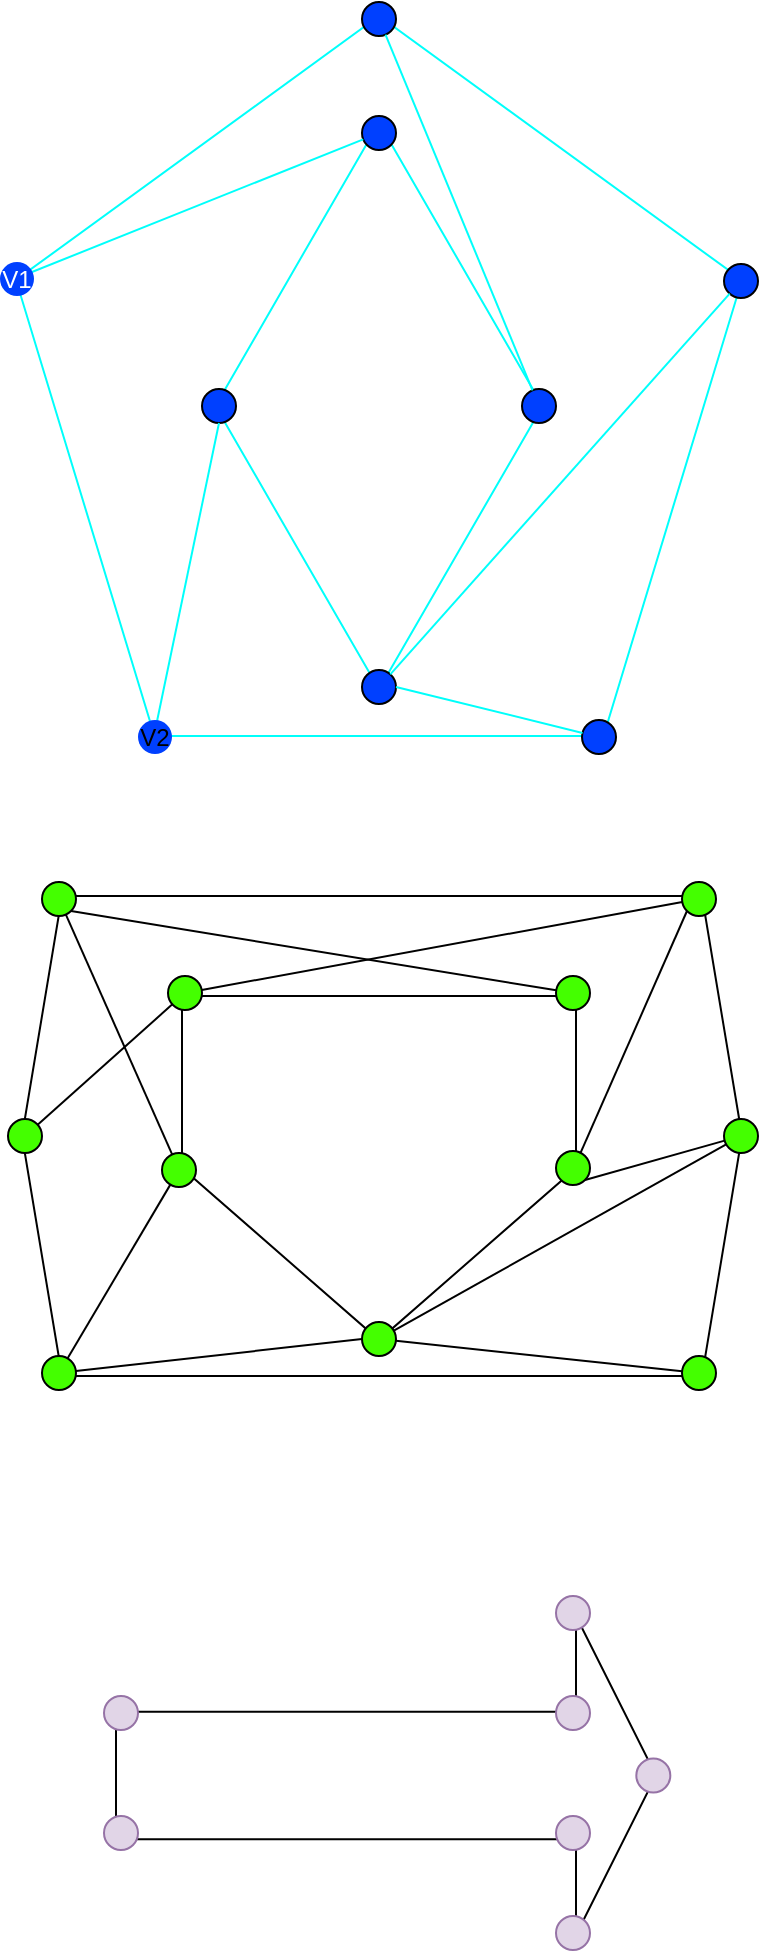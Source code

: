 <mxfile version="21.1.7" type="github">
  <diagram name="Page-1" id="YPntTSr8ZNqFE-mm75Fx">
    <mxGraphModel dx="1392" dy="313" grid="1" gridSize="10" guides="1" tooltips="1" connect="1" arrows="1" fold="1" page="1" pageScale="1" pageWidth="850" pageHeight="1100" math="0" shadow="0">
      <root>
        <mxCell id="0" />
        <mxCell id="1" parent="0" />
        <mxCell id="99zHLcygiuPHGJLUHT96-150" value="" style="whiteSpace=wrap;html=1;shape=mxgraph.basic.pentagon;strokeColor=#00fffb;" vertex="1" parent="1">
          <mxGeometry x="-803" y="80" width="363" height="360" as="geometry" />
        </mxCell>
        <mxCell id="99zHLcygiuPHGJLUHT96-151" value="" style="shape=hexagon;perimeter=hexagonPerimeter2;whiteSpace=wrap;html=1;fixedSize=1;" vertex="1" parent="1">
          <mxGeometry x="-800" y="520" width="360" height="240" as="geometry" />
        </mxCell>
        <mxCell id="99zHLcygiuPHGJLUHT96-155" value="" style="html=1;whiteSpace=wrap;aspect=fixed;shape=isoRectangle;rotation=90;strokeColor=#00fffb;" vertex="1" parent="1">
          <mxGeometry x="-763.17" y="190" width="283.33" height="170" as="geometry" />
        </mxCell>
        <mxCell id="99zHLcygiuPHGJLUHT96-158" value="" style="ellipse;whiteSpace=wrap;html=1;aspect=fixed;fillColor=#0040ff;" vertex="1" parent="1">
          <mxGeometry x="-520" y="432" width="17" height="17" as="geometry" />
        </mxCell>
        <mxCell id="99zHLcygiuPHGJLUHT96-160" value="" style="ellipse;whiteSpace=wrap;html=1;aspect=fixed;fillColor=#0040ff;" vertex="1" parent="1">
          <mxGeometry x="-630" y="130" width="17" height="17" as="geometry" />
        </mxCell>
        <mxCell id="99zHLcygiuPHGJLUHT96-161" value="" style="ellipse;whiteSpace=wrap;html=1;aspect=fixed;fillColor=#0040ff;" vertex="1" parent="1">
          <mxGeometry x="-710" y="266.5" width="17" height="17" as="geometry" />
        </mxCell>
        <mxCell id="99zHLcygiuPHGJLUHT96-163" value="" style="ellipse;whiteSpace=wrap;html=1;aspect=fixed;fillColor=#0040ff;" vertex="1" parent="1">
          <mxGeometry x="-630" y="407" width="17" height="17" as="geometry" />
        </mxCell>
        <mxCell id="99zHLcygiuPHGJLUHT96-165" value="" style="ellipse;whiteSpace=wrap;html=1;aspect=fixed;fillColor=#0040ff;" vertex="1" parent="1">
          <mxGeometry x="-449" y="204" width="17" height="17" as="geometry" />
        </mxCell>
        <mxCell id="99zHLcygiuPHGJLUHT96-166" value="" style="ellipse;whiteSpace=wrap;html=1;aspect=fixed;fillColor=#0040ff;" vertex="1" parent="1">
          <mxGeometry x="-630" y="73" width="17" height="17" as="geometry" />
        </mxCell>
        <mxCell id="99zHLcygiuPHGJLUHT96-167" value="" style="endArrow=none;html=1;rounded=0;exitX=0.19;exitY=1;exitDx=0;exitDy=0;exitPerimeter=0;entryX=0.5;entryY=1;entryDx=0;entryDy=0;strokeColor=#00fffb;" edge="1" parent="1" source="99zHLcygiuPHGJLUHT96-150" target="99zHLcygiuPHGJLUHT96-161">
          <mxGeometry relative="1" as="geometry">
            <mxPoint x="-730" y="310" as="sourcePoint" />
            <mxPoint x="-570" y="310" as="targetPoint" />
          </mxGeometry>
        </mxCell>
        <mxCell id="99zHLcygiuPHGJLUHT96-159" value="V2" style="ellipse;whiteSpace=wrap;html=1;aspect=fixed;fillColor=#0040ff;strokeColor=none;" vertex="1" parent="1">
          <mxGeometry x="-742" y="432" width="17" height="17" as="geometry" />
        </mxCell>
        <mxCell id="99zHLcygiuPHGJLUHT96-168" value="" style="endArrow=none;html=1;rounded=0;exitX=1;exitY=0.5;exitDx=0;exitDy=0;strokeColor=#00fffb;" edge="1" parent="1" source="99zHLcygiuPHGJLUHT96-163" target="99zHLcygiuPHGJLUHT96-158">
          <mxGeometry relative="1" as="geometry">
            <mxPoint x="-680" y="380" as="sourcePoint" />
            <mxPoint x="-520" y="380" as="targetPoint" />
          </mxGeometry>
        </mxCell>
        <mxCell id="99zHLcygiuPHGJLUHT96-169" value="" style="endArrow=none;html=1;rounded=0;strokeColor=#00fffb;" edge="1" parent="1" source="99zHLcygiuPHGJLUHT96-160">
          <mxGeometry relative="1" as="geometry">
            <mxPoint x="-720" y="320" as="sourcePoint" />
            <mxPoint x="-800" y="210" as="targetPoint" />
          </mxGeometry>
        </mxCell>
        <mxCell id="99zHLcygiuPHGJLUHT96-170" value="" style="endArrow=none;html=1;rounded=0;strokeColor=#00fffb;" edge="1" parent="1" source="99zHLcygiuPHGJLUHT96-163" target="99zHLcygiuPHGJLUHT96-165">
          <mxGeometry relative="1" as="geometry">
            <mxPoint x="-609" y="212.16" as="sourcePoint" />
            <mxPoint x="-449" y="212.16" as="targetPoint" />
          </mxGeometry>
        </mxCell>
        <mxCell id="99zHLcygiuPHGJLUHT96-162" value="" style="ellipse;whiteSpace=wrap;html=1;aspect=fixed;fillColor=#0040ff;" vertex="1" parent="1">
          <mxGeometry x="-550" y="266.5" width="17" height="17" as="geometry" />
        </mxCell>
        <mxCell id="99zHLcygiuPHGJLUHT96-156" value="&lt;font color=&quot;#ffffff&quot;&gt;V1&lt;/font&gt;" style="ellipse;whiteSpace=wrap;html=1;aspect=fixed;fillColor=#0040ff;strokeColor=none;" vertex="1" parent="1">
          <mxGeometry x="-811" y="203" width="17" height="17" as="geometry" />
        </mxCell>
        <mxCell id="99zHLcygiuPHGJLUHT96-172" value="" style="endArrow=none;html=1;rounded=0;strokeColor=#00fffb;" edge="1" parent="1" source="99zHLcygiuPHGJLUHT96-162" target="99zHLcygiuPHGJLUHT96-166">
          <mxGeometry relative="1" as="geometry">
            <mxPoint x="-860" y="260" as="sourcePoint" />
            <mxPoint x="-700" y="260" as="targetPoint" />
          </mxGeometry>
        </mxCell>
        <mxCell id="99zHLcygiuPHGJLUHT96-173" value="" style="verticalLabelPosition=bottom;verticalAlign=top;html=1;shape=offPageConnector;rounded=0;size=0.5;" vertex="1" parent="1">
          <mxGeometry x="-720" y="570" width="197" height="172.05" as="geometry" />
        </mxCell>
        <mxCell id="99zHLcygiuPHGJLUHT96-177" value="" style="ellipse;whiteSpace=wrap;html=1;aspect=fixed;fillColor=#44ff00;" vertex="1" parent="1">
          <mxGeometry x="-790" y="513" width="17" height="17" as="geometry" />
        </mxCell>
        <mxCell id="99zHLcygiuPHGJLUHT96-178" value="" style="ellipse;whiteSpace=wrap;html=1;aspect=fixed;fillColor=#44ff00;" vertex="1" parent="1">
          <mxGeometry x="-807" y="631.5" width="17" height="17" as="geometry" />
        </mxCell>
        <mxCell id="99zHLcygiuPHGJLUHT96-179" value="" style="ellipse;whiteSpace=wrap;html=1;aspect=fixed;fillColor=#44ff00;" vertex="1" parent="1">
          <mxGeometry x="-790" y="750" width="17" height="17" as="geometry" />
        </mxCell>
        <mxCell id="99zHLcygiuPHGJLUHT96-180" value="" style="ellipse;whiteSpace=wrap;html=1;aspect=fixed;fillColor=#44ff00;" vertex="1" parent="1">
          <mxGeometry x="-470" y="513" width="17" height="17" as="geometry" />
        </mxCell>
        <mxCell id="99zHLcygiuPHGJLUHT96-181" value="" style="ellipse;whiteSpace=wrap;html=1;aspect=fixed;fillColor=#44ff00;" vertex="1" parent="1">
          <mxGeometry x="-470" y="750" width="17" height="17" as="geometry" />
        </mxCell>
        <mxCell id="99zHLcygiuPHGJLUHT96-182" value="" style="ellipse;whiteSpace=wrap;html=1;aspect=fixed;fillColor=#44ff00;" vertex="1" parent="1">
          <mxGeometry x="-449" y="631.5" width="17" height="17" as="geometry" />
        </mxCell>
        <mxCell id="99zHLcygiuPHGJLUHT96-183" value="" style="ellipse;whiteSpace=wrap;html=1;aspect=fixed;fillColor=#44ff00;" vertex="1" parent="1">
          <mxGeometry x="-727" y="560" width="17" height="17" as="geometry" />
        </mxCell>
        <mxCell id="99zHLcygiuPHGJLUHT96-184" value="" style="ellipse;whiteSpace=wrap;html=1;aspect=fixed;fillColor=#44ff00;" vertex="1" parent="1">
          <mxGeometry x="-730" y="648.5" width="17" height="17" as="geometry" />
        </mxCell>
        <mxCell id="99zHLcygiuPHGJLUHT96-185" value="" style="ellipse;whiteSpace=wrap;html=1;aspect=fixed;fillColor=#44ff00;" vertex="1" parent="1">
          <mxGeometry x="-630" y="733" width="17" height="17" as="geometry" />
        </mxCell>
        <mxCell id="99zHLcygiuPHGJLUHT96-187" value="" style="ellipse;whiteSpace=wrap;html=1;aspect=fixed;fillColor=#44ff00;" vertex="1" parent="1">
          <mxGeometry x="-533" y="560" width="17" height="17" as="geometry" />
        </mxCell>
        <mxCell id="99zHLcygiuPHGJLUHT96-188" value="" style="ellipse;whiteSpace=wrap;html=1;aspect=fixed;fillColor=#44ff00;" vertex="1" parent="1">
          <mxGeometry x="-533" y="647.52" width="17" height="17" as="geometry" />
        </mxCell>
        <mxCell id="99zHLcygiuPHGJLUHT96-189" value="" style="endArrow=none;html=1;rounded=0;" edge="1" parent="1" source="99zHLcygiuPHGJLUHT96-177" target="99zHLcygiuPHGJLUHT96-184">
          <mxGeometry relative="1" as="geometry">
            <mxPoint x="-730" y="640" as="sourcePoint" />
            <mxPoint x="-570" y="640" as="targetPoint" />
          </mxGeometry>
        </mxCell>
        <mxCell id="99zHLcygiuPHGJLUHT96-192" value="" style="endArrow=none;html=1;rounded=0;" edge="1" parent="1" source="99zHLcygiuPHGJLUHT96-178" target="99zHLcygiuPHGJLUHT96-183">
          <mxGeometry relative="1" as="geometry">
            <mxPoint x="-730" y="640" as="sourcePoint" />
            <mxPoint x="-570" y="640" as="targetPoint" />
          </mxGeometry>
        </mxCell>
        <mxCell id="99zHLcygiuPHGJLUHT96-193" value="" style="endArrow=none;html=1;rounded=0;entryX=0;entryY=0.5;entryDx=0;entryDy=0;" edge="1" parent="1" source="99zHLcygiuPHGJLUHT96-179" target="99zHLcygiuPHGJLUHT96-185">
          <mxGeometry relative="1" as="geometry">
            <mxPoint x="-781" y="760" as="sourcePoint" />
            <mxPoint x="-570" y="680" as="targetPoint" />
          </mxGeometry>
        </mxCell>
        <mxCell id="99zHLcygiuPHGJLUHT96-194" value="" style="endArrow=none;html=1;rounded=0;" edge="1" parent="1" source="99zHLcygiuPHGJLUHT96-179" target="99zHLcygiuPHGJLUHT96-184">
          <mxGeometry relative="1" as="geometry">
            <mxPoint x="-820" y="680" as="sourcePoint" />
            <mxPoint x="-660" y="680" as="targetPoint" />
          </mxGeometry>
        </mxCell>
        <mxCell id="99zHLcygiuPHGJLUHT96-195" value="" style="endArrow=none;html=1;rounded=0;" edge="1" parent="1" source="99zHLcygiuPHGJLUHT96-185" target="99zHLcygiuPHGJLUHT96-181">
          <mxGeometry relative="1" as="geometry">
            <mxPoint x="-630" y="640" as="sourcePoint" />
            <mxPoint x="-470" y="640" as="targetPoint" />
          </mxGeometry>
        </mxCell>
        <mxCell id="99zHLcygiuPHGJLUHT96-196" value="" style="endArrow=none;html=1;rounded=0;" edge="1" parent="1" source="99zHLcygiuPHGJLUHT96-185" target="99zHLcygiuPHGJLUHT96-182">
          <mxGeometry relative="1" as="geometry">
            <mxPoint x="-630" y="640" as="sourcePoint" />
            <mxPoint x="-470" y="640" as="targetPoint" />
          </mxGeometry>
        </mxCell>
        <mxCell id="99zHLcygiuPHGJLUHT96-197" value="" style="endArrow=none;html=1;rounded=0;entryX=0;entryY=1;entryDx=0;entryDy=0;exitX=0.712;exitY=0.074;exitDx=0;exitDy=0;exitPerimeter=0;" edge="1" parent="1" source="99zHLcygiuPHGJLUHT96-188" target="99zHLcygiuPHGJLUHT96-180">
          <mxGeometry relative="1" as="geometry">
            <mxPoint x="-630" y="640" as="sourcePoint" />
            <mxPoint x="-470" y="640" as="targetPoint" />
          </mxGeometry>
        </mxCell>
        <mxCell id="99zHLcygiuPHGJLUHT96-198" value="" style="endArrow=none;html=1;rounded=0;exitX=1;exitY=1;exitDx=0;exitDy=0;" edge="1" parent="1" source="99zHLcygiuPHGJLUHT96-188" target="99zHLcygiuPHGJLUHT96-182">
          <mxGeometry relative="1" as="geometry">
            <mxPoint x="-630" y="640" as="sourcePoint" />
            <mxPoint x="-470" y="640" as="targetPoint" />
          </mxGeometry>
        </mxCell>
        <mxCell id="99zHLcygiuPHGJLUHT96-199" value="" style="endArrow=none;html=1;rounded=0;" edge="1" parent="1" source="99zHLcygiuPHGJLUHT96-183" target="99zHLcygiuPHGJLUHT96-180">
          <mxGeometry relative="1" as="geometry">
            <mxPoint x="-660" y="530" as="sourcePoint" />
            <mxPoint x="-500" y="530" as="targetPoint" />
          </mxGeometry>
        </mxCell>
        <mxCell id="99zHLcygiuPHGJLUHT96-200" value="" style="endArrow=none;html=1;rounded=0;exitX=1;exitY=1;exitDx=0;exitDy=0;" edge="1" parent="1" source="99zHLcygiuPHGJLUHT96-177" target="99zHLcygiuPHGJLUHT96-187">
          <mxGeometry relative="1" as="geometry">
            <mxPoint x="-660" y="530" as="sourcePoint" />
            <mxPoint x="-500" y="530" as="targetPoint" />
          </mxGeometry>
        </mxCell>
        <mxCell id="99zHLcygiuPHGJLUHT96-236" value="" style="html=1;shadow=0;dashed=0;align=center;verticalAlign=middle;shape=mxgraph.arrows2.arrow;dy=0.6;dx=40;direction=north;notch=0;rotation=90;" vertex="1" parent="1">
          <mxGeometry x="-697.75" y="824.75" width="159.5" height="270" as="geometry" />
        </mxCell>
        <mxCell id="99zHLcygiuPHGJLUHT96-237" value="" style="ellipse;whiteSpace=wrap;html=1;aspect=fixed;fillColor=#e1d5e7;strokeColor=#9673a6;" vertex="1" parent="1">
          <mxGeometry x="-759" y="920" width="17" height="17" as="geometry" />
        </mxCell>
        <mxCell id="99zHLcygiuPHGJLUHT96-239" value="" style="ellipse;whiteSpace=wrap;html=1;aspect=fixed;fillColor=#e1d5e7;strokeColor=#9673a6;" vertex="1" parent="1">
          <mxGeometry x="-533" y="1030" width="17" height="17" as="geometry" />
        </mxCell>
        <mxCell id="99zHLcygiuPHGJLUHT96-240" value="" style="ellipse;whiteSpace=wrap;html=1;aspect=fixed;fillColor=#e1d5e7;strokeColor=#9673a6;" vertex="1" parent="1">
          <mxGeometry x="-492.84" y="951.25" width="17" height="17" as="geometry" />
        </mxCell>
        <mxCell id="99zHLcygiuPHGJLUHT96-241" value="" style="ellipse;whiteSpace=wrap;html=1;aspect=fixed;fillColor=#e1d5e7;strokeColor=#9673a6;" vertex="1" parent="1">
          <mxGeometry x="-533" y="980" width="17" height="17" as="geometry" />
        </mxCell>
        <mxCell id="99zHLcygiuPHGJLUHT96-242" value="" style="ellipse;whiteSpace=wrap;html=1;aspect=fixed;fillColor=#e1d5e7;strokeColor=#9673a6;" vertex="1" parent="1">
          <mxGeometry x="-759" y="980" width="17" height="17" as="geometry" />
        </mxCell>
        <mxCell id="99zHLcygiuPHGJLUHT96-243" value="" style="ellipse;whiteSpace=wrap;html=1;aspect=fixed;fillColor=#e1d5e7;strokeColor=#9673a6;" vertex="1" parent="1">
          <mxGeometry x="-533" y="920" width="17" height="17" as="geometry" />
        </mxCell>
        <mxCell id="99zHLcygiuPHGJLUHT96-244" value="" style="ellipse;whiteSpace=wrap;html=1;aspect=fixed;fillColor=#e1d5e7;strokeColor=#9673a6;" vertex="1" parent="1">
          <mxGeometry x="-533" y="870" width="17" height="17" as="geometry" />
        </mxCell>
      </root>
    </mxGraphModel>
  </diagram>
</mxfile>
